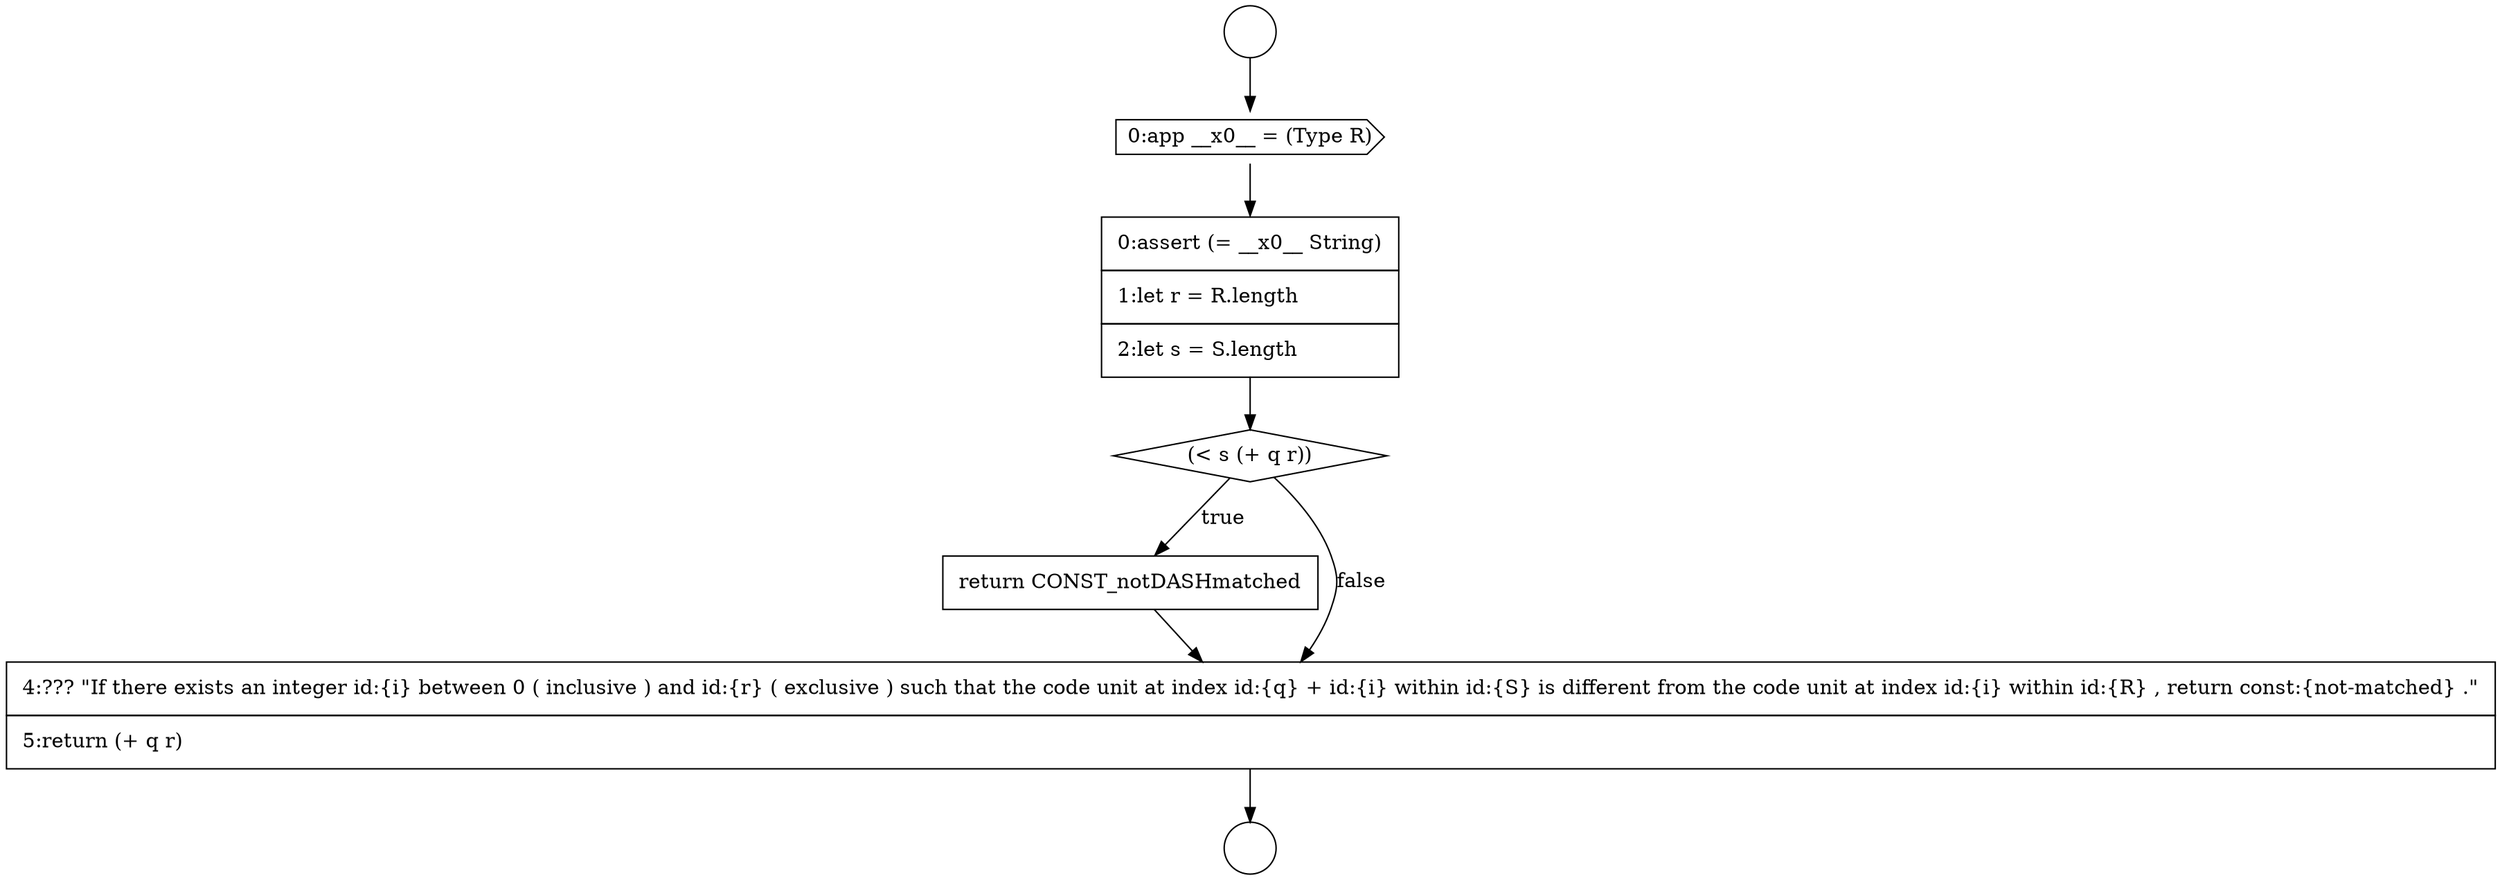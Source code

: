 digraph {
  node14436 [shape=diamond, label=<<font color="black">(&lt; s (+ q r))</font>> color="black" fillcolor="white" style=filled]
  node14437 [shape=none, margin=0, label=<<font color="black">
    <table border="0" cellborder="1" cellspacing="0" cellpadding="10">
      <tr><td align="left">return CONST_notDASHmatched</td></tr>
    </table>
  </font>> color="black" fillcolor="white" style=filled]
  node14433 [shape=circle label=" " color="black" fillcolor="white" style=filled]
  node14434 [shape=cds, label=<<font color="black">0:app __x0__ = (Type R)</font>> color="black" fillcolor="white" style=filled]
  node14438 [shape=none, margin=0, label=<<font color="black">
    <table border="0" cellborder="1" cellspacing="0" cellpadding="10">
      <tr><td align="left">4:??? &quot;If there exists an integer id:{i} between 0 ( inclusive ) and id:{r} ( exclusive ) such that the code unit at index id:{q} + id:{i} within id:{S} is different from the code unit at index id:{i} within id:{R} , return const:{not-matched} .&quot;</td></tr>
      <tr><td align="left">5:return (+ q r)</td></tr>
    </table>
  </font>> color="black" fillcolor="white" style=filled]
  node14432 [shape=circle label=" " color="black" fillcolor="white" style=filled]
  node14435 [shape=none, margin=0, label=<<font color="black">
    <table border="0" cellborder="1" cellspacing="0" cellpadding="10">
      <tr><td align="left">0:assert (= __x0__ String)</td></tr>
      <tr><td align="left">1:let r = R.length</td></tr>
      <tr><td align="left">2:let s = S.length</td></tr>
    </table>
  </font>> color="black" fillcolor="white" style=filled]
  node14432 -> node14434 [ color="black"]
  node14434 -> node14435 [ color="black"]
  node14437 -> node14438 [ color="black"]
  node14435 -> node14436 [ color="black"]
  node14438 -> node14433 [ color="black"]
  node14436 -> node14437 [label=<<font color="black">true</font>> color="black"]
  node14436 -> node14438 [label=<<font color="black">false</font>> color="black"]
}
